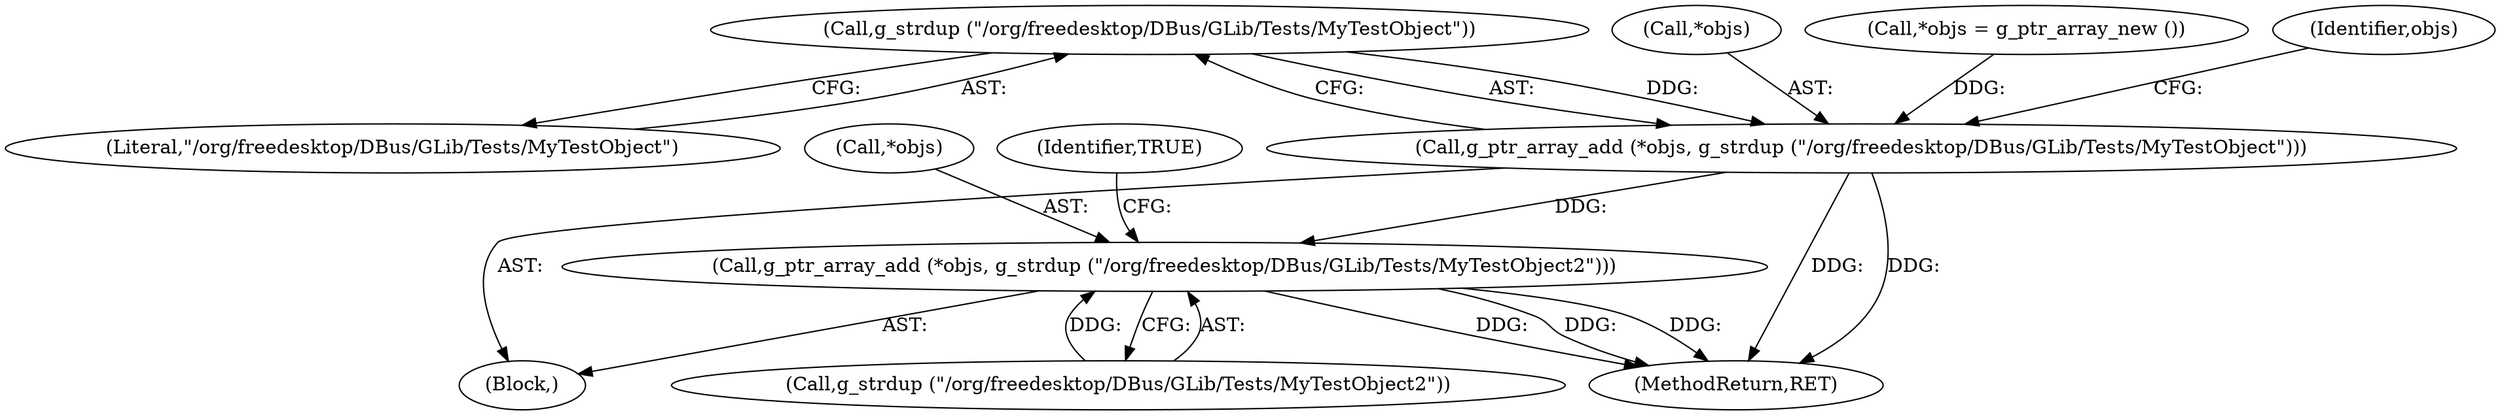digraph "1_dbus_9a6bce9b615abca6068348c1606ba8eaf13d9ae0_18@API" {
"1000112" [label="(Call,g_strdup (\"/org/freedesktop/DBus/GLib/Tests/MyTestObject\"))"];
"1000109" [label="(Call,g_ptr_array_add (*objs, g_strdup (\"/org/freedesktop/DBus/GLib/Tests/MyTestObject\")))"];
"1000114" [label="(Call,g_ptr_array_add (*objs, g_strdup (\"/org/freedesktop/DBus/GLib/Tests/MyTestObject2\")))"];
"1000110" [label="(Call,*objs)"];
"1000105" [label="(Call,*objs = g_ptr_array_new ())"];
"1000104" [label="(Block,)"];
"1000112" [label="(Call,g_strdup (\"/org/freedesktop/DBus/GLib/Tests/MyTestObject\"))"];
"1000114" [label="(Call,g_ptr_array_add (*objs, g_strdup (\"/org/freedesktop/DBus/GLib/Tests/MyTestObject2\")))"];
"1000115" [label="(Call,*objs)"];
"1000113" [label="(Literal,\"/org/freedesktop/DBus/GLib/Tests/MyTestObject\")"];
"1000116" [label="(Identifier,objs)"];
"1000117" [label="(Call,g_strdup (\"/org/freedesktop/DBus/GLib/Tests/MyTestObject2\"))"];
"1000120" [label="(Identifier,TRUE)"];
"1000121" [label="(MethodReturn,RET)"];
"1000109" [label="(Call,g_ptr_array_add (*objs, g_strdup (\"/org/freedesktop/DBus/GLib/Tests/MyTestObject\")))"];
"1000112" -> "1000109"  [label="AST: "];
"1000112" -> "1000113"  [label="CFG: "];
"1000113" -> "1000112"  [label="AST: "];
"1000109" -> "1000112"  [label="CFG: "];
"1000112" -> "1000109"  [label="DDG: "];
"1000109" -> "1000104"  [label="AST: "];
"1000110" -> "1000109"  [label="AST: "];
"1000116" -> "1000109"  [label="CFG: "];
"1000109" -> "1000121"  [label="DDG: "];
"1000109" -> "1000121"  [label="DDG: "];
"1000105" -> "1000109"  [label="DDG: "];
"1000109" -> "1000114"  [label="DDG: "];
"1000114" -> "1000104"  [label="AST: "];
"1000114" -> "1000117"  [label="CFG: "];
"1000115" -> "1000114"  [label="AST: "];
"1000117" -> "1000114"  [label="AST: "];
"1000120" -> "1000114"  [label="CFG: "];
"1000114" -> "1000121"  [label="DDG: "];
"1000114" -> "1000121"  [label="DDG: "];
"1000114" -> "1000121"  [label="DDG: "];
"1000117" -> "1000114"  [label="DDG: "];
}
